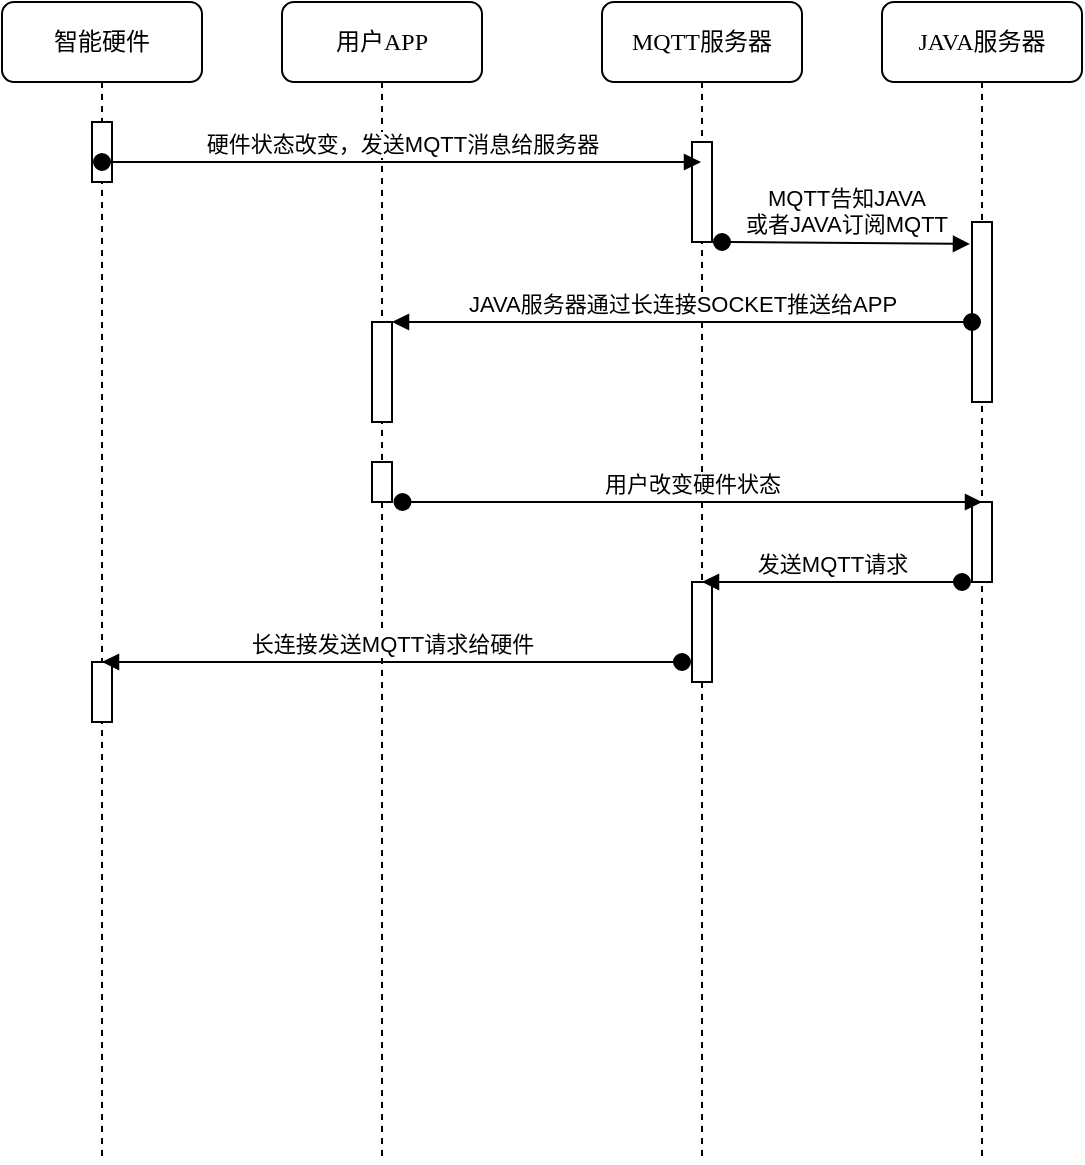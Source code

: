 <mxfile version="14.1.9" type="github">
  <diagram name="Page-1" id="13e1069c-82ec-6db2-03f1-153e76fe0fe0">
    <mxGraphModel dx="1422" dy="762" grid="1" gridSize="10" guides="1" tooltips="1" connect="1" arrows="1" fold="1" page="1" pageScale="1" pageWidth="1100" pageHeight="850" background="#ffffff" math="0" shadow="0">
      <root>
        <mxCell id="0" />
        <mxCell id="1" parent="0" />
        <mxCell id="7baba1c4bc27f4b0-2" value="用户APP" style="shape=umlLifeline;perimeter=lifelinePerimeter;whiteSpace=wrap;html=1;container=1;collapsible=0;recursiveResize=0;outlineConnect=0;rounded=1;shadow=0;comic=0;labelBackgroundColor=none;strokeWidth=1;fontFamily=Verdana;fontSize=12;align=center;" parent="1" vertex="1">
          <mxGeometry x="420" y="80" width="100" height="580" as="geometry" />
        </mxCell>
        <mxCell id="YCNcftDQPbTsHGYOwUQW-6" value="" style="html=1;points=[];perimeter=orthogonalPerimeter;" vertex="1" parent="7baba1c4bc27f4b0-2">
          <mxGeometry x="45" y="160" width="10" height="50" as="geometry" />
        </mxCell>
        <mxCell id="YCNcftDQPbTsHGYOwUQW-9" value="" style="html=1;points=[];perimeter=orthogonalPerimeter;" vertex="1" parent="7baba1c4bc27f4b0-2">
          <mxGeometry x="45" y="230" width="10" height="20" as="geometry" />
        </mxCell>
        <mxCell id="7baba1c4bc27f4b0-3" value="MQTT服务器" style="shape=umlLifeline;perimeter=lifelinePerimeter;whiteSpace=wrap;html=1;container=1;collapsible=0;recursiveResize=0;outlineConnect=0;rounded=1;shadow=0;comic=0;labelBackgroundColor=none;strokeWidth=1;fontFamily=Verdana;fontSize=12;align=center;" parent="1" vertex="1">
          <mxGeometry x="580" y="80" width="100" height="580" as="geometry" />
        </mxCell>
        <mxCell id="YCNcftDQPbTsHGYOwUQW-3" value="" style="html=1;points=[];perimeter=orthogonalPerimeter;" vertex="1" parent="7baba1c4bc27f4b0-3">
          <mxGeometry x="45" y="70" width="10" height="50" as="geometry" />
        </mxCell>
        <mxCell id="YCNcftDQPbTsHGYOwUQW-12" value="" style="html=1;points=[];perimeter=orthogonalPerimeter;" vertex="1" parent="7baba1c4bc27f4b0-3">
          <mxGeometry x="45" y="290" width="10" height="50" as="geometry" />
        </mxCell>
        <mxCell id="7baba1c4bc27f4b0-4" value="JAVA服务器" style="shape=umlLifeline;perimeter=lifelinePerimeter;whiteSpace=wrap;html=1;container=1;collapsible=0;recursiveResize=0;outlineConnect=0;rounded=1;shadow=0;comic=0;labelBackgroundColor=none;strokeWidth=1;fontFamily=Verdana;fontSize=12;align=center;" parent="1" vertex="1">
          <mxGeometry x="720" y="80" width="100" height="580" as="geometry" />
        </mxCell>
        <mxCell id="YCNcftDQPbTsHGYOwUQW-4" value="" style="html=1;points=[];perimeter=orthogonalPerimeter;" vertex="1" parent="7baba1c4bc27f4b0-4">
          <mxGeometry x="45" y="110" width="10" height="90" as="geometry" />
        </mxCell>
        <mxCell id="YCNcftDQPbTsHGYOwUQW-10" value="" style="html=1;points=[];perimeter=orthogonalPerimeter;" vertex="1" parent="7baba1c4bc27f4b0-4">
          <mxGeometry x="45" y="250" width="10" height="40" as="geometry" />
        </mxCell>
        <mxCell id="7baba1c4bc27f4b0-8" value="智能硬件" style="shape=umlLifeline;perimeter=lifelinePerimeter;whiteSpace=wrap;html=1;container=1;collapsible=0;recursiveResize=0;outlineConnect=0;rounded=1;shadow=0;comic=0;labelBackgroundColor=none;strokeWidth=1;fontFamily=Verdana;fontSize=12;align=center;" parent="1" vertex="1">
          <mxGeometry x="280" y="80" width="100" height="580" as="geometry" />
        </mxCell>
        <mxCell id="YCNcftDQPbTsHGYOwUQW-1" value="" style="html=1;points=[];perimeter=orthogonalPerimeter;" vertex="1" parent="7baba1c4bc27f4b0-8">
          <mxGeometry x="45" y="60" width="10" height="30" as="geometry" />
        </mxCell>
        <mxCell id="YCNcftDQPbTsHGYOwUQW-2" value="硬件状态改变，发送MQTT消息给服务器" style="html=1;verticalAlign=bottom;startArrow=oval;startFill=1;endArrow=block;startSize=8;" edge="1" parent="7baba1c4bc27f4b0-8" target="7baba1c4bc27f4b0-3">
          <mxGeometry width="60" relative="1" as="geometry">
            <mxPoint x="50" y="80" as="sourcePoint" />
            <mxPoint x="110" y="80" as="targetPoint" />
          </mxGeometry>
        </mxCell>
        <mxCell id="YCNcftDQPbTsHGYOwUQW-14" value="" style="html=1;points=[];perimeter=orthogonalPerimeter;" vertex="1" parent="7baba1c4bc27f4b0-8">
          <mxGeometry x="45" y="330" width="10" height="30" as="geometry" />
        </mxCell>
        <mxCell id="YCNcftDQPbTsHGYOwUQW-5" value="MQTT告知JAVA&lt;br&gt;或者JAVA订阅MQTT" style="html=1;verticalAlign=bottom;startArrow=oval;startFill=1;endArrow=block;startSize=8;entryX=-0.1;entryY=0.122;entryDx=0;entryDy=0;entryPerimeter=0;" edge="1" parent="1" target="YCNcftDQPbTsHGYOwUQW-4">
          <mxGeometry width="60" relative="1" as="geometry">
            <mxPoint x="640" y="200" as="sourcePoint" />
            <mxPoint x="700" y="200" as="targetPoint" />
          </mxGeometry>
        </mxCell>
        <mxCell id="YCNcftDQPbTsHGYOwUQW-8" value="JAVA服务器通过长连接SOCKET推送给APP" style="html=1;verticalAlign=bottom;startArrow=oval;startFill=1;endArrow=block;startSize=8;" edge="1" parent="1" source="YCNcftDQPbTsHGYOwUQW-4" target="YCNcftDQPbTsHGYOwUQW-6">
          <mxGeometry width="60" relative="1" as="geometry">
            <mxPoint x="710" y="250" as="sourcePoint" />
            <mxPoint x="770" y="250" as="targetPoint" />
          </mxGeometry>
        </mxCell>
        <mxCell id="YCNcftDQPbTsHGYOwUQW-11" value="用户改变硬件状态" style="html=1;verticalAlign=bottom;startArrow=oval;startFill=1;endArrow=block;startSize=8;" edge="1" parent="1">
          <mxGeometry width="60" relative="1" as="geometry">
            <mxPoint x="480.25" y="330" as="sourcePoint" />
            <mxPoint x="770" y="330" as="targetPoint" />
          </mxGeometry>
        </mxCell>
        <mxCell id="YCNcftDQPbTsHGYOwUQW-13" value="发送MQTT请求" style="html=1;verticalAlign=bottom;startArrow=oval;startFill=1;endArrow=block;startSize=8;" edge="1" parent="1">
          <mxGeometry width="60" relative="1" as="geometry">
            <mxPoint x="760" y="370" as="sourcePoint" />
            <mxPoint x="630" y="370" as="targetPoint" />
          </mxGeometry>
        </mxCell>
        <mxCell id="YCNcftDQPbTsHGYOwUQW-15" value="长连接发送MQTT请求给硬件" style="html=1;verticalAlign=bottom;startArrow=oval;startFill=1;endArrow=block;startSize=8;" edge="1" parent="1" target="7baba1c4bc27f4b0-8">
          <mxGeometry width="60" relative="1" as="geometry">
            <mxPoint x="620" y="410" as="sourcePoint" />
            <mxPoint x="490" y="410" as="targetPoint" />
          </mxGeometry>
        </mxCell>
      </root>
    </mxGraphModel>
  </diagram>
</mxfile>
